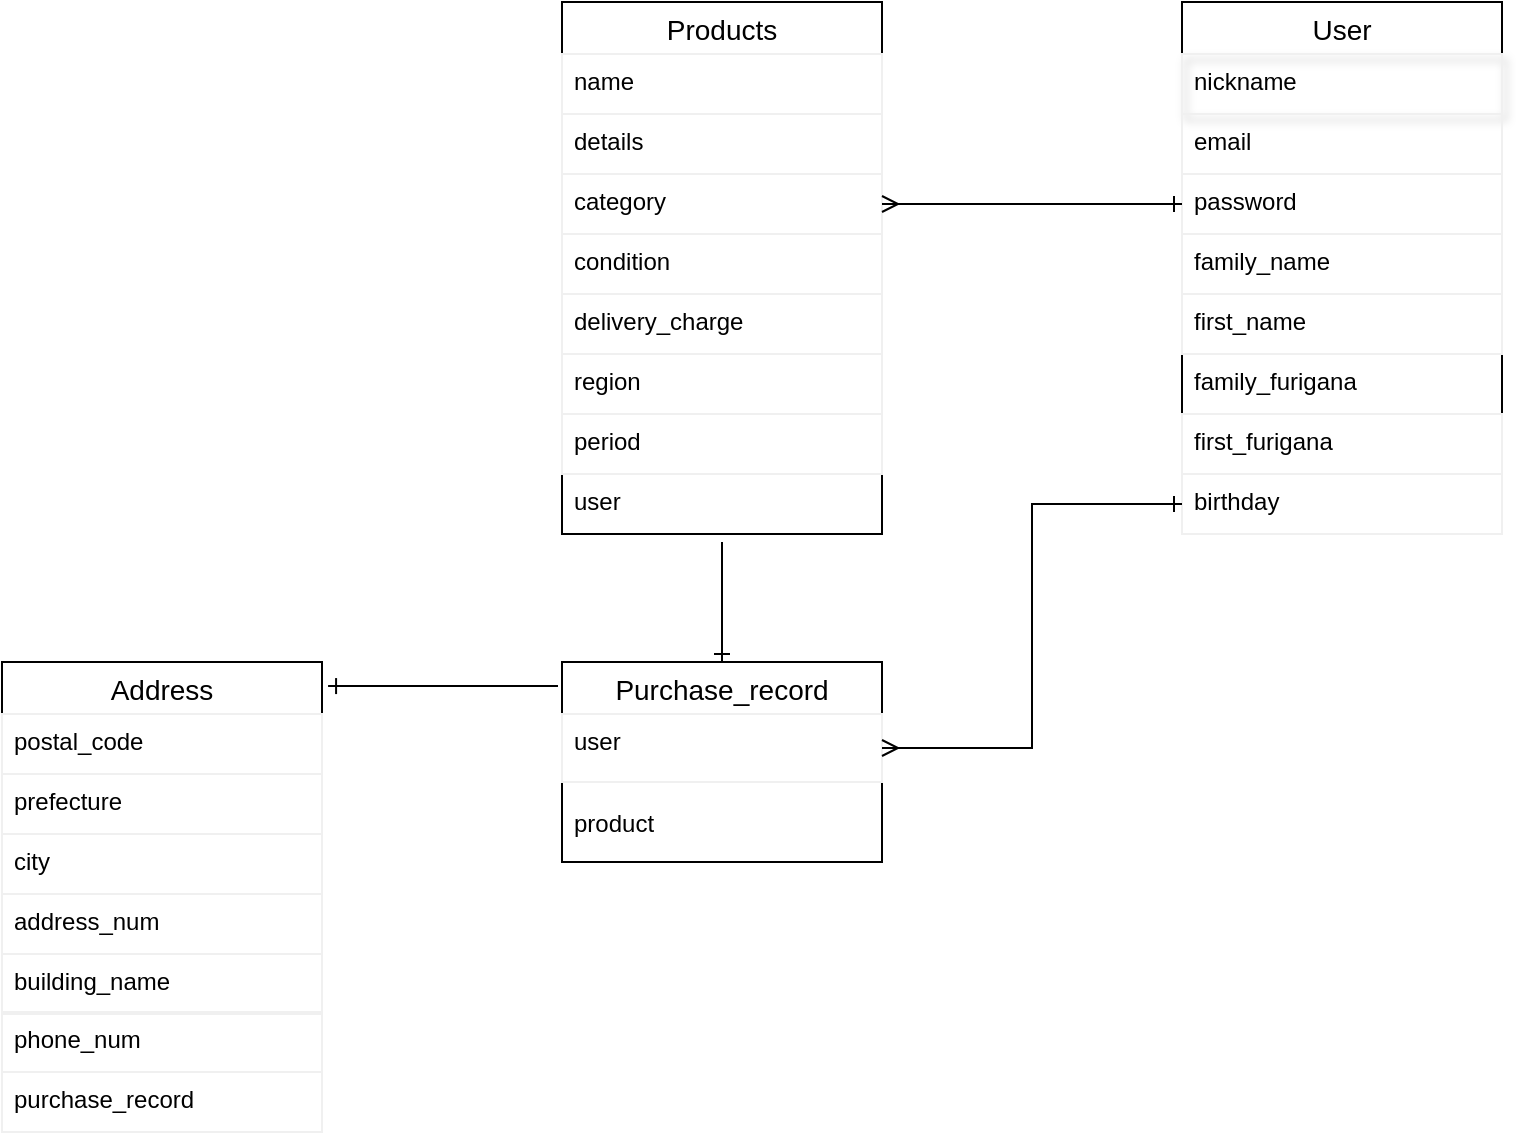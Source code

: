<mxfile version="13.6.5">
    <diagram id="EqPggaqbEzPDpwERrMnv" name="ページ1">
        <mxGraphModel dx="1665" dy="680" grid="1" gridSize="10" guides="1" tooltips="1" connect="1" arrows="1" fold="1" page="1" pageScale="1" pageWidth="827" pageHeight="1169" math="0" shadow="0">
            <root>
                <mxCell id="0"/>
                <mxCell id="1" parent="0"/>
                <mxCell id="26" value="Products" style="swimlane;fontStyle=0;childLayout=stackLayout;horizontal=1;startSize=26;horizontalStack=0;resizeParent=1;resizeParentMax=0;resizeLast=0;collapsible=1;marginBottom=0;align=center;fontSize=14;" parent="1" vertex="1">
                    <mxGeometry x="80" y="80" width="160" height="266" as="geometry"/>
                </mxCell>
                <mxCell id="29" value="name" style="text;fillColor=none;spacingLeft=4;spacingRight=4;overflow=hidden;rotatable=0;points=[[0,0.5],[1,0.5]];portConstraint=eastwest;fontSize=12;strokeColor=#f0f0f0;" parent="26" vertex="1">
                    <mxGeometry y="26" width="160" height="30" as="geometry"/>
                </mxCell>
                <mxCell id="31" value="details" style="text;fillColor=none;spacingLeft=4;spacingRight=4;overflow=hidden;rotatable=0;points=[[0,0.5],[1,0.5]];portConstraint=eastwest;fontSize=12;strokeColor=#f0f0f0;" parent="26" vertex="1">
                    <mxGeometry y="56" width="160" height="30" as="geometry"/>
                </mxCell>
                <mxCell id="32" value="category" style="text;fillColor=none;spacingLeft=4;spacingRight=4;overflow=hidden;rotatable=0;points=[[0,0.5],[1,0.5]];portConstraint=eastwest;fontSize=12;strokeColor=#f0f0f0;" parent="26" vertex="1">
                    <mxGeometry y="86" width="160" height="30" as="geometry"/>
                </mxCell>
                <mxCell id="33" value="condition" style="text;fillColor=none;spacingLeft=4;spacingRight=4;overflow=hidden;rotatable=0;points=[[0,0.5],[1,0.5]];portConstraint=eastwest;fontSize=12;strokeColor=#f0f0f0;" parent="26" vertex="1">
                    <mxGeometry y="116" width="160" height="30" as="geometry"/>
                </mxCell>
                <mxCell id="34" value="delivery_charge" style="text;fillColor=none;spacingLeft=4;spacingRight=4;overflow=hidden;rotatable=0;points=[[0,0.5],[1,0.5]];portConstraint=eastwest;fontSize=12;strokeColor=#f0f0f0;" parent="26" vertex="1">
                    <mxGeometry y="146" width="160" height="30" as="geometry"/>
                </mxCell>
                <mxCell id="35" value="region" style="text;fillColor=none;spacingLeft=4;spacingRight=4;overflow=hidden;rotatable=0;points=[[0,0.5],[1,0.5]];portConstraint=eastwest;fontSize=12;strokeColor=#f0f0f0;" parent="26" vertex="1">
                    <mxGeometry y="176" width="160" height="30" as="geometry"/>
                </mxCell>
                <mxCell id="36" value="period" style="text;fillColor=none;spacingLeft=4;spacingRight=4;overflow=hidden;rotatable=0;points=[[0,0.5],[1,0.5]];portConstraint=eastwest;fontSize=12;strokeColor=#f0f0f0;" parent="26" vertex="1">
                    <mxGeometry y="206" width="160" height="30" as="geometry"/>
                </mxCell>
                <mxCell id="53" value="user" style="text;strokeColor=none;fillColor=none;spacingLeft=4;spacingRight=4;overflow=hidden;rotatable=0;points=[[0,0.5],[1,0.5]];portConstraint=eastwest;fontSize=12;" parent="26" vertex="1">
                    <mxGeometry y="236" width="160" height="30" as="geometry"/>
                </mxCell>
                <mxCell id="44" value="city" style="text;fillColor=none;spacingLeft=4;spacingRight=4;overflow=hidden;rotatable=0;points=[[0,0.5],[1,0.5]];portConstraint=eastwest;fontSize=12;strokeColor=#f0f0f0;" parent="1" vertex="1">
                    <mxGeometry x="-200" y="496" width="160" height="30" as="geometry"/>
                </mxCell>
                <mxCell id="45" value="address_num" style="text;fillColor=none;spacingLeft=4;spacingRight=4;overflow=hidden;rotatable=0;points=[[0,0.5],[1,0.5]];portConstraint=eastwest;fontSize=12;strokeColor=#f0f0f0;" parent="1" vertex="1">
                    <mxGeometry x="-200" y="526" width="160" height="30" as="geometry"/>
                </mxCell>
                <mxCell id="46" value="phone_num" style="text;fillColor=none;spacingLeft=4;spacingRight=4;overflow=hidden;rotatable=0;points=[[0,0.5],[1,0.5]];portConstraint=eastwest;fontSize=12;strokeColor=#f0f0f0;" parent="1" vertex="1">
                    <mxGeometry x="-200" y="585" width="160" height="30" as="geometry"/>
                </mxCell>
                <mxCell id="66" value="purchase_record" style="text;fillColor=none;spacingLeft=4;spacingRight=4;overflow=hidden;rotatable=0;points=[[0,0.5],[1,0.5]];portConstraint=eastwest;fontSize=12;strokeColor=#f0f0f0;" vertex="1" parent="1">
                    <mxGeometry x="-200" y="615" width="160" height="30" as="geometry"/>
                </mxCell>
                <mxCell id="19" value="User" style="swimlane;fontStyle=0;childLayout=stackLayout;horizontal=1;startSize=26;horizontalStack=0;resizeParent=1;resizeParentMax=0;resizeLast=0;collapsible=1;marginBottom=0;align=center;fontSize=14;" parent="1" vertex="1">
                    <mxGeometry x="390" y="80" width="160" height="266" as="geometry">
                        <mxRectangle x="200" y="100" width="60" height="26" as="alternateBounds"/>
                    </mxGeometry>
                </mxCell>
                <mxCell id="21" value="nickname" style="text;fillColor=none;spacingLeft=4;spacingRight=4;overflow=hidden;rotatable=0;points=[[0,0.5],[1,0.5]];portConstraint=eastwest;fontSize=12;shadow=1;labelBorderColor=none;strokeColor=#f0f0f0;" parent="19" vertex="1">
                    <mxGeometry y="26" width="160" height="30" as="geometry"/>
                </mxCell>
                <mxCell id="24" value="email" style="text;fillColor=none;spacingLeft=4;spacingRight=4;overflow=hidden;rotatable=0;points=[[0,0.5],[1,0.5]];portConstraint=eastwest;fontSize=12;strokeColor=#f0f0f0;" parent="19" vertex="1">
                    <mxGeometry y="56" width="160" height="30" as="geometry"/>
                </mxCell>
                <mxCell id="25" value="password" style="text;fillColor=none;spacingLeft=4;spacingRight=4;overflow=hidden;rotatable=0;points=[[0,0.5],[1,0.5]];portConstraint=eastwest;fontSize=12;strokeColor=#f0f0f0;" parent="19" vertex="1">
                    <mxGeometry y="86" width="160" height="30" as="geometry"/>
                </mxCell>
                <mxCell id="85" value="family_name" style="text;fillColor=none;spacingLeft=4;spacingRight=4;overflow=hidden;rotatable=0;points=[[0,0.5],[1,0.5]];portConstraint=eastwest;fontSize=12;strokeColor=#f0f0f0;" vertex="1" parent="19">
                    <mxGeometry y="116" width="160" height="30" as="geometry"/>
                </mxCell>
                <mxCell id="22" value="first_name" style="text;fillColor=none;spacingLeft=4;spacingRight=4;overflow=hidden;rotatable=0;points=[[0,0.5],[1,0.5]];portConstraint=eastwest;fontSize=12;strokeColor=#f0f0f0;" parent="19" vertex="1">
                    <mxGeometry y="146" width="160" height="30" as="geometry"/>
                </mxCell>
                <mxCell id="86" value="family_furigana" style="text;strokeColor=none;fillColor=none;spacingLeft=4;spacingRight=4;overflow=hidden;rotatable=0;points=[[0,0.5],[1,0.5]];portConstraint=eastwest;fontSize=12;" vertex="1" parent="19">
                    <mxGeometry y="176" width="160" height="30" as="geometry"/>
                </mxCell>
                <mxCell id="88" value="first_furigana" style="text;fillColor=none;spacingLeft=4;spacingRight=4;overflow=hidden;rotatable=0;points=[[0,0.5],[1,0.5]];portConstraint=eastwest;fontSize=12;strokeColor=#f0f0f0;" vertex="1" parent="19">
                    <mxGeometry y="206" width="160" height="30" as="geometry"/>
                </mxCell>
                <mxCell id="89" value="birthday" style="text;fillColor=none;spacingLeft=4;spacingRight=4;overflow=hidden;rotatable=0;points=[[0,0.5],[1,0.5]];portConstraint=eastwest;fontSize=12;strokeColor=#f0f0f0;" vertex="1" parent="19">
                    <mxGeometry y="236" width="160" height="30" as="geometry"/>
                </mxCell>
                <mxCell id="95" style="edgeStyle=elbowEdgeStyle;rounded=0;orthogonalLoop=1;jettySize=auto;elbow=vertical;html=1;exitX=0.5;exitY=0;exitDx=0;exitDy=0;startArrow=ERone;startFill=0;endArrow=none;endFill=0;" edge="1" parent="1" source="37">
                    <mxGeometry relative="1" as="geometry">
                        <mxPoint x="160" y="350" as="targetPoint"/>
                    </mxGeometry>
                </mxCell>
                <mxCell id="37" value="Purchase_record" style="swimlane;fontStyle=0;childLayout=stackLayout;horizontal=1;startSize=26;horizontalStack=0;resizeParent=1;resizeParentMax=0;resizeLast=0;collapsible=1;marginBottom=0;align=center;fontSize=14;" parent="1" vertex="1">
                    <mxGeometry x="80" y="410" width="160" height="100" as="geometry"/>
                </mxCell>
                <mxCell id="52" value="user" style="text;fillColor=none;spacingLeft=4;spacingRight=4;overflow=hidden;rotatable=0;points=[[0,0.5],[1,0.5]];portConstraint=eastwest;fontSize=12;strokeColor=#f0f0f0;" parent="37" vertex="1">
                    <mxGeometry y="26" width="160" height="34" as="geometry"/>
                </mxCell>
                <mxCell id="90" value="product" style="text;strokeColor=none;fillColor=none;spacingLeft=4;spacingRight=4;overflow=hidden;rotatable=0;points=[[0,0.5],[1,0.5]];portConstraint=eastwest;fontSize=12;align=left;verticalAlign=middle;" vertex="1" parent="37">
                    <mxGeometry y="60" width="160" height="40" as="geometry"/>
                </mxCell>
                <mxCell id="92" style="edgeStyle=elbowEdgeStyle;rounded=0;orthogonalLoop=1;jettySize=auto;elbow=vertical;html=1;exitX=0;exitY=0.5;exitDx=0;exitDy=0;entryX=1;entryY=0.5;entryDx=0;entryDy=0;startArrow=ERone;startFill=0;endArrow=ERmany;endFill=0;" edge="1" parent="1" source="25" target="32">
                    <mxGeometry relative="1" as="geometry"/>
                </mxCell>
                <mxCell id="98" style="edgeStyle=elbowEdgeStyle;rounded=0;orthogonalLoop=1;jettySize=auto;html=1;exitX=1;exitY=0.5;exitDx=0;exitDy=0;startArrow=ERmany;startFill=0;endArrow=ERone;endFill=0;" edge="1" parent="1" source="52" target="89">
                    <mxGeometry relative="1" as="geometry"/>
                </mxCell>
                <mxCell id="99" value="building_name" style="text;fillColor=none;spacingLeft=4;spacingRight=4;overflow=hidden;rotatable=0;points=[[0,0.5],[1,0.5]];portConstraint=eastwest;fontSize=12;strokeColor=#f0f0f0;" vertex="1" parent="1">
                    <mxGeometry x="-200" y="556" width="160" height="30" as="geometry"/>
                </mxCell>
                <mxCell id="100" style="edgeStyle=elbowEdgeStyle;rounded=0;orthogonalLoop=1;jettySize=auto;html=1;entryX=1.019;entryY=0.14;entryDx=0;entryDy=0;entryPerimeter=0;startArrow=none;startFill=0;endArrow=ERone;endFill=0;" edge="1" parent="1" target="62">
                    <mxGeometry relative="1" as="geometry">
                        <mxPoint x="78" y="422" as="sourcePoint"/>
                        <Array as="points">
                            <mxPoint x="60" y="430"/>
                        </Array>
                    </mxGeometry>
                </mxCell>
                <mxCell id="62" value="Address" style="swimlane;fontStyle=0;childLayout=stackLayout;horizontal=1;startSize=26;horizontalStack=0;resizeParent=1;resizeParentMax=0;resizeLast=0;collapsible=1;marginBottom=0;align=center;fontSize=14;" vertex="1" parent="1">
                    <mxGeometry x="-200" y="410" width="160" height="86" as="geometry"/>
                </mxCell>
                <mxCell id="42" value="postal_code" style="text;fillColor=none;spacingLeft=4;spacingRight=4;overflow=hidden;rotatable=0;points=[[0,0.5],[1,0.5]];portConstraint=eastwest;fontSize=12;strokeColor=#f0f0f0;" parent="62" vertex="1">
                    <mxGeometry y="26" width="160" height="30" as="geometry"/>
                </mxCell>
                <mxCell id="43" value="prefecture" style="text;fillColor=none;spacingLeft=4;spacingRight=4;overflow=hidden;rotatable=0;points=[[0,0.5],[1,0.5]];portConstraint=eastwest;fontSize=12;strokeColor=#f0f0f0;" parent="62" vertex="1">
                    <mxGeometry y="56" width="160" height="30" as="geometry"/>
                </mxCell>
            </root>
        </mxGraphModel>
    </diagram>
</mxfile>